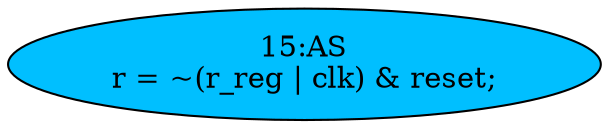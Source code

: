 strict digraph "" {
	node [label="\N"];
	"15:AS"	[ast="<pyverilog.vparser.ast.Assign object at 0x7f6af5ea8b90>",
		def_var="['r']",
		fillcolor=deepskyblue,
		label="15:AS
r = ~(r_reg | clk) & reset;",
		statements="[]",
		style=filled,
		typ=Assign,
		use_var="['r_reg', 'clk', 'reset']"];
}
